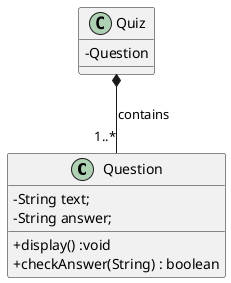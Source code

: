 @startuml
'https://plantuml.com/class-diagram

skinparam classAttributeIconSize 0

class Question {
    -String text;
    -String answer;

    +display() :void
    +checkAnswer(String) : boolean
}

class Quiz {
    -Question
}

Quiz *--"1..*" Question : contains

@enduml